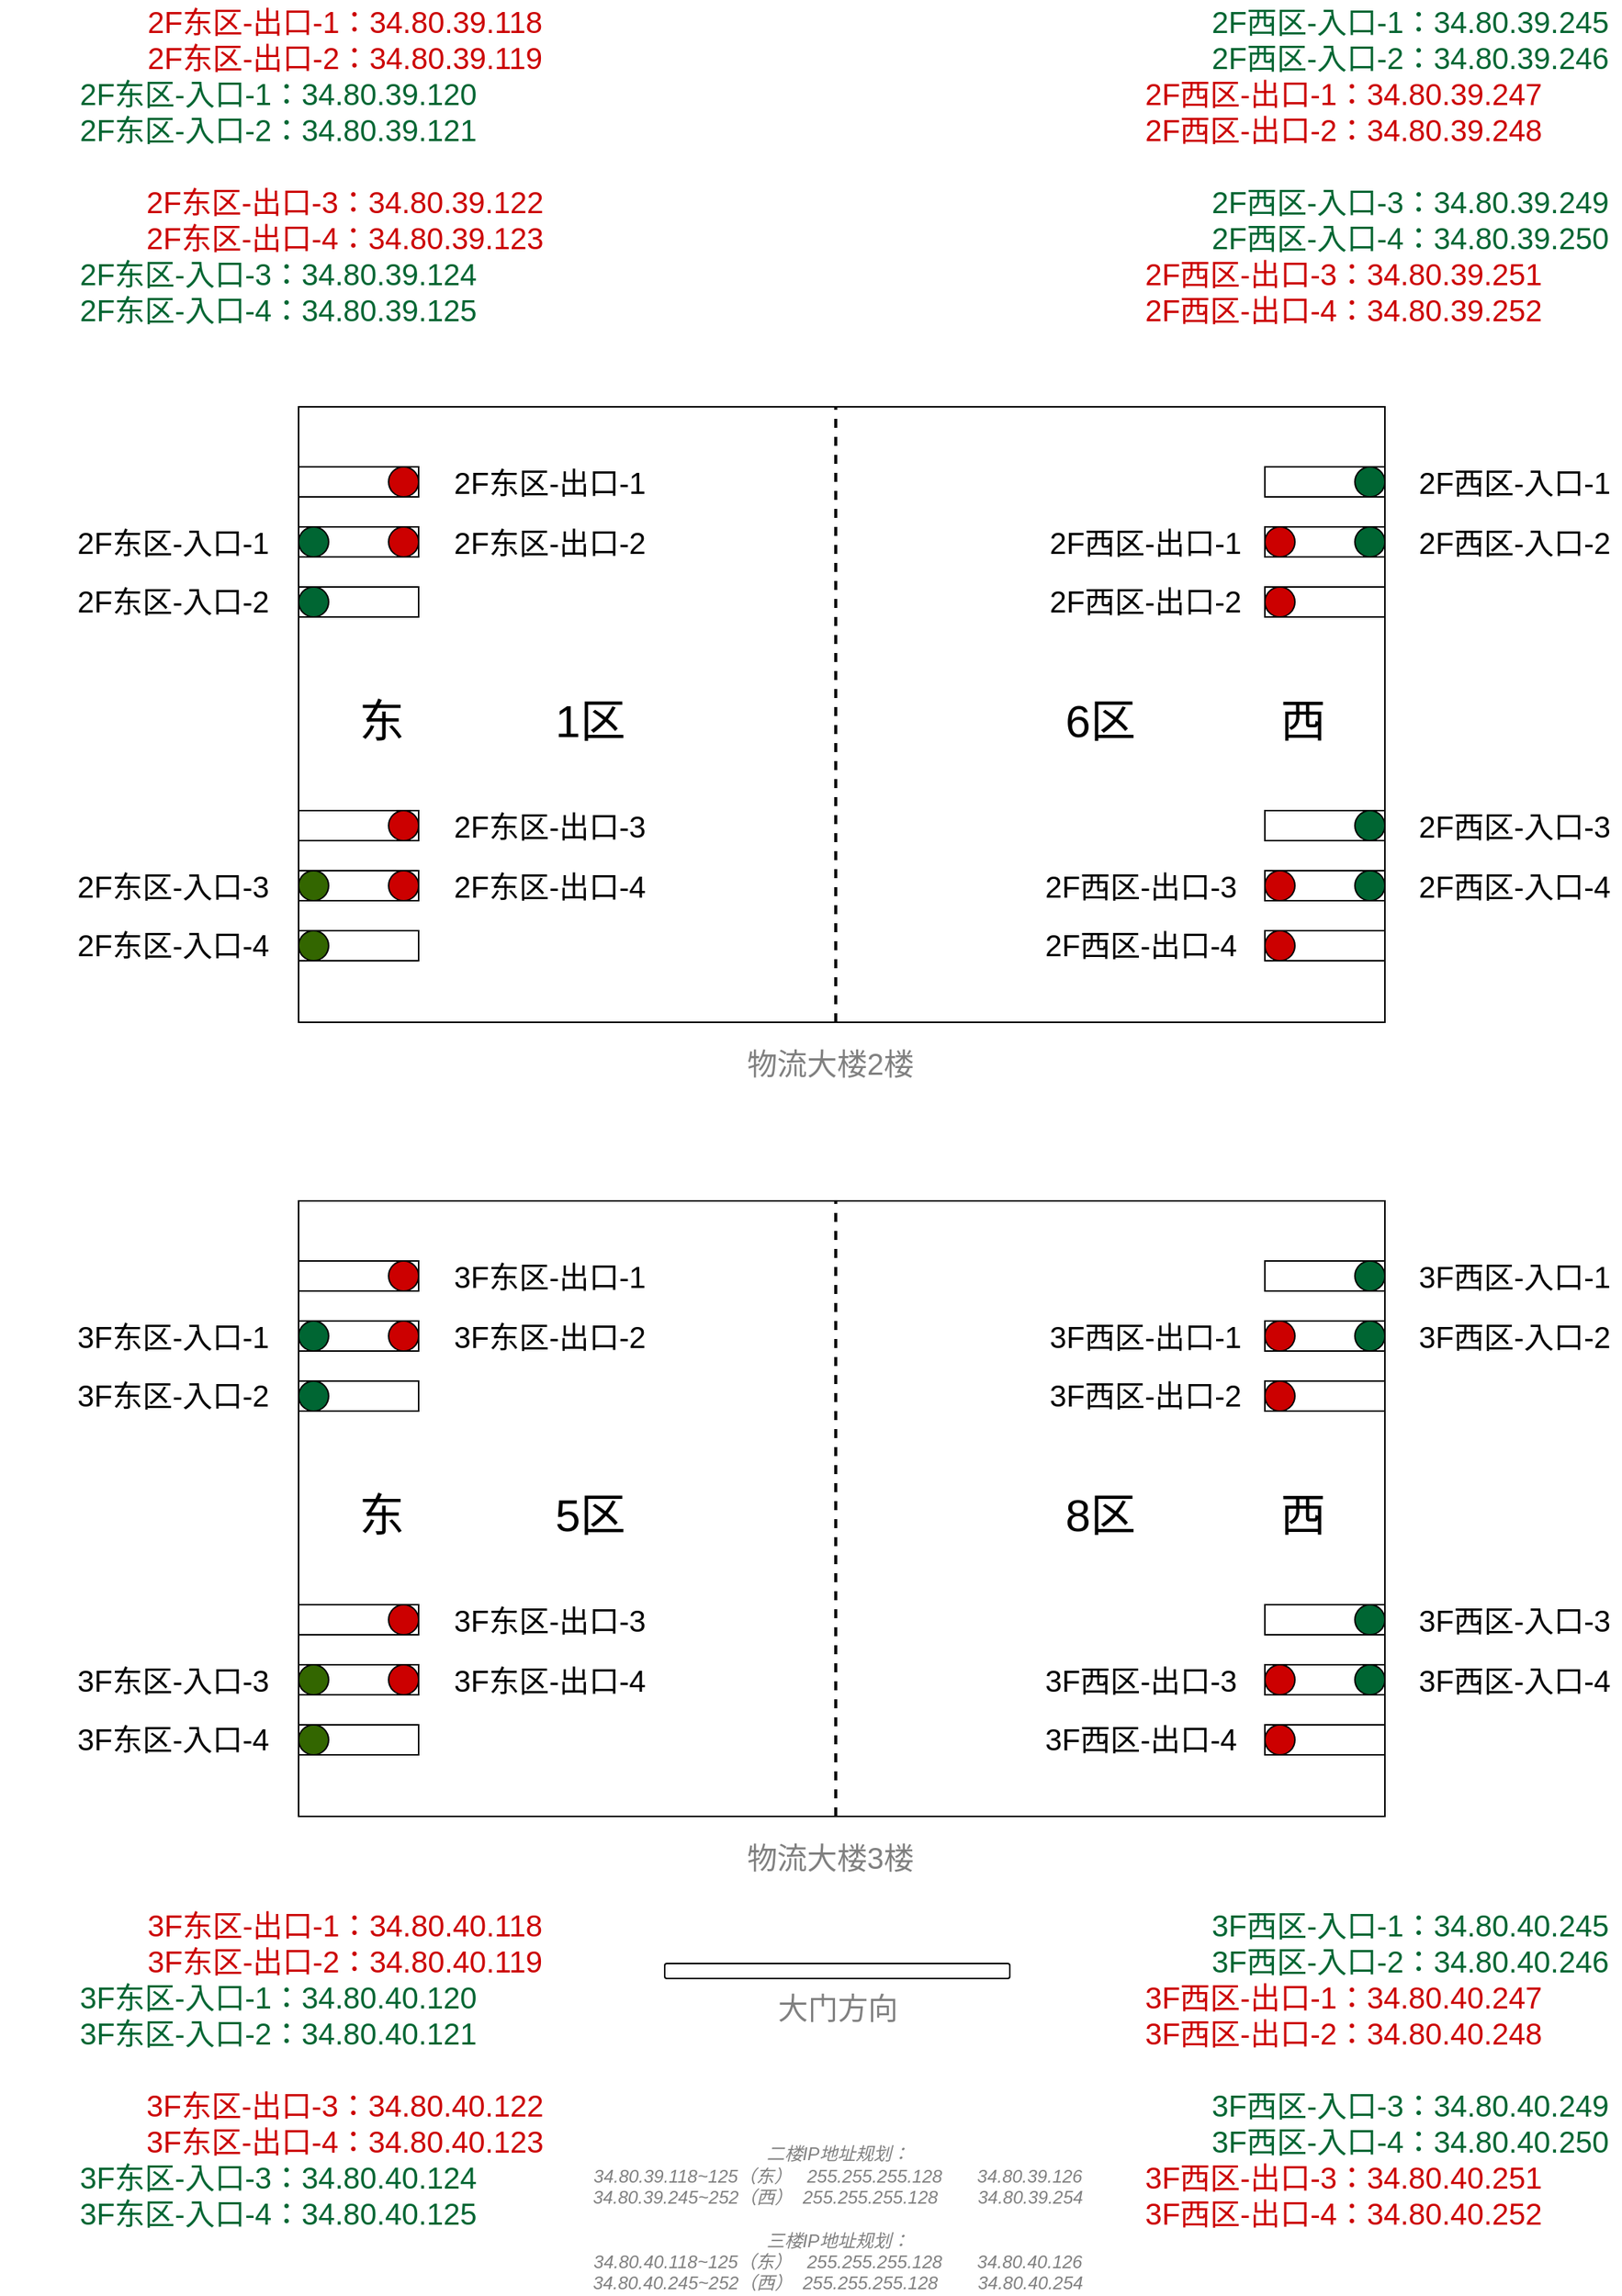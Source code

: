 <mxfile version="14.9.6" type="device"><diagram id="N6UZHGQgcvWsj_CaiHh8" name="第 1 页"><mxGraphModel dx="1536" dy="964" grid="1" gridSize="10" guides="1" tooltips="1" connect="1" arrows="1" fold="1" page="1" pageScale="1" pageWidth="1200" pageHeight="1600" math="0" shadow="0"><root><mxCell id="0"/><mxCell id="1" parent="0"/><mxCell id="705cEkRAV8Lp4cTRF2Fz-45" value="" style="rounded=0;whiteSpace=wrap;html=1;fillColor=#FFFFFF;" parent="1" vertex="1"><mxGeometry x="236" y="323" width="724" height="410" as="geometry"/></mxCell><mxCell id="705cEkRAV8Lp4cTRF2Fz-5" value="" style="rounded=0;whiteSpace=wrap;html=1;container=0;direction=south;" parent="1" vertex="1"><mxGeometry x="236" y="403" width="80" height="20" as="geometry"/></mxCell><mxCell id="2nVF4PestLllInZuF6PI-50" value="" style="ellipse;whiteSpace=wrap;html=1;aspect=fixed;fillColor=#CC0000;container=0;" parent="1" vertex="1"><mxGeometry x="296" y="403" width="20" height="20" as="geometry"/></mxCell><mxCell id="705cEkRAV8Lp4cTRF2Fz-3" value="" style="rounded=0;whiteSpace=wrap;html=1;container=0;direction=south;" parent="1" vertex="1"><mxGeometry x="236" y="443" width="80" height="20" as="geometry"/></mxCell><mxCell id="705cEkRAV8Lp4cTRF2Fz-4" value="" style="ellipse;whiteSpace=wrap;html=1;aspect=fixed;fillColor=#006633;container=0;direction=south;" parent="1" vertex="1"><mxGeometry x="236" y="443" width="20" height="20" as="geometry"/></mxCell><mxCell id="705cEkRAV8Lp4cTRF2Fz-6" value="" style="ellipse;whiteSpace=wrap;html=1;aspect=fixed;fillColor=#006633;container=0;direction=south;" parent="1" vertex="1"><mxGeometry x="236" y="403" width="20" height="20" as="geometry"/></mxCell><mxCell id="705cEkRAV8Lp4cTRF2Fz-7" value="" style="rounded=0;whiteSpace=wrap;html=1;container=0;direction=south;" parent="1" vertex="1"><mxGeometry x="236" y="363" width="80" height="20" as="geometry"/></mxCell><mxCell id="705cEkRAV8Lp4cTRF2Fz-8" value="" style="ellipse;whiteSpace=wrap;html=1;aspect=fixed;fillColor=#CC0000;container=0;" parent="1" vertex="1"><mxGeometry x="296" y="363" width="20" height="20" as="geometry"/></mxCell><mxCell id="705cEkRAV8Lp4cTRF2Fz-10" value="" style="rounded=0;whiteSpace=wrap;html=1;container=0;direction=south;" parent="1" vertex="1"><mxGeometry x="236" y="632" width="80" height="20" as="geometry"/></mxCell><mxCell id="705cEkRAV8Lp4cTRF2Fz-11" value="" style="ellipse;whiteSpace=wrap;html=1;aspect=fixed;fillColor=#CC0000;container=0;" parent="1" vertex="1"><mxGeometry x="296" y="632" width="20" height="20" as="geometry"/></mxCell><mxCell id="705cEkRAV8Lp4cTRF2Fz-12" value="" style="rounded=0;whiteSpace=wrap;html=1;container=0;direction=south;" parent="1" vertex="1"><mxGeometry x="236" y="672" width="80" height="20" as="geometry"/></mxCell><mxCell id="705cEkRAV8Lp4cTRF2Fz-13" value="" style="ellipse;whiteSpace=wrap;html=1;aspect=fixed;fillColor=#336600;container=0;direction=south;" parent="1" vertex="1"><mxGeometry x="236" y="672" width="20" height="20" as="geometry"/></mxCell><mxCell id="705cEkRAV8Lp4cTRF2Fz-14" value="" style="ellipse;whiteSpace=wrap;html=1;aspect=fixed;fillColor=#336600;container=0;direction=south;" parent="1" vertex="1"><mxGeometry x="236" y="632" width="20" height="20" as="geometry"/></mxCell><mxCell id="705cEkRAV8Lp4cTRF2Fz-15" value="" style="rounded=0;whiteSpace=wrap;html=1;container=0;direction=south;" parent="1" vertex="1"><mxGeometry x="236" y="592" width="80" height="20" as="geometry"/></mxCell><mxCell id="705cEkRAV8Lp4cTRF2Fz-16" value="" style="ellipse;whiteSpace=wrap;html=1;aspect=fixed;fillColor=#CC0000;container=0;" parent="1" vertex="1"><mxGeometry x="296" y="592" width="20" height="20" as="geometry"/></mxCell><mxCell id="705cEkRAV8Lp4cTRF2Fz-17" value="" style="rounded=0;whiteSpace=wrap;html=1;container=0;direction=south;" parent="1" vertex="1"><mxGeometry x="880" y="403" width="80" height="20" as="geometry"/></mxCell><mxCell id="705cEkRAV8Lp4cTRF2Fz-18" value="" style="ellipse;whiteSpace=wrap;html=1;aspect=fixed;fillColor=#006633;container=0;" parent="1" vertex="1"><mxGeometry x="940" y="403" width="20" height="20" as="geometry"/></mxCell><mxCell id="705cEkRAV8Lp4cTRF2Fz-19" value="" style="rounded=0;whiteSpace=wrap;html=1;container=0;direction=south;" parent="1" vertex="1"><mxGeometry x="880" y="443" width="80" height="20" as="geometry"/></mxCell><mxCell id="705cEkRAV8Lp4cTRF2Fz-20" value="" style="ellipse;whiteSpace=wrap;html=1;aspect=fixed;fillColor=#CC0000;container=0;direction=south;" parent="1" vertex="1"><mxGeometry x="880" y="443" width="20" height="20" as="geometry"/></mxCell><mxCell id="705cEkRAV8Lp4cTRF2Fz-21" value="" style="ellipse;whiteSpace=wrap;html=1;aspect=fixed;fillColor=#CC0000;container=0;direction=south;" parent="1" vertex="1"><mxGeometry x="880" y="403" width="20" height="20" as="geometry"/></mxCell><mxCell id="705cEkRAV8Lp4cTRF2Fz-22" value="" style="rounded=0;whiteSpace=wrap;html=1;container=0;direction=south;" parent="1" vertex="1"><mxGeometry x="880" y="363" width="80" height="20" as="geometry"/></mxCell><mxCell id="705cEkRAV8Lp4cTRF2Fz-23" value="" style="ellipse;whiteSpace=wrap;html=1;aspect=fixed;fillColor=#006633;container=0;" parent="1" vertex="1"><mxGeometry x="940" y="363" width="20" height="20" as="geometry"/></mxCell><mxCell id="705cEkRAV8Lp4cTRF2Fz-31" value="" style="rounded=0;whiteSpace=wrap;html=1;container=0;direction=south;" parent="1" vertex="1"><mxGeometry x="880" y="632" width="80" height="20" as="geometry"/></mxCell><mxCell id="705cEkRAV8Lp4cTRF2Fz-32" value="" style="ellipse;whiteSpace=wrap;html=1;aspect=fixed;fillColor=#006633;container=0;" parent="1" vertex="1"><mxGeometry x="940" y="632" width="20" height="20" as="geometry"/></mxCell><mxCell id="705cEkRAV8Lp4cTRF2Fz-33" value="" style="rounded=0;whiteSpace=wrap;html=1;container=0;direction=south;" parent="1" vertex="1"><mxGeometry x="880" y="672" width="80" height="20" as="geometry"/></mxCell><mxCell id="705cEkRAV8Lp4cTRF2Fz-34" value="" style="ellipse;whiteSpace=wrap;html=1;aspect=fixed;fillColor=#CC0000;container=0;direction=south;" parent="1" vertex="1"><mxGeometry x="880" y="672" width="20" height="20" as="geometry"/></mxCell><mxCell id="705cEkRAV8Lp4cTRF2Fz-35" value="" style="ellipse;whiteSpace=wrap;html=1;aspect=fixed;fillColor=#CC0000;container=0;direction=south;" parent="1" vertex="1"><mxGeometry x="880" y="632" width="20" height="20" as="geometry"/></mxCell><mxCell id="705cEkRAV8Lp4cTRF2Fz-36" value="" style="rounded=0;whiteSpace=wrap;html=1;container=0;direction=south;" parent="1" vertex="1"><mxGeometry x="880" y="592" width="80" height="20" as="geometry"/></mxCell><mxCell id="705cEkRAV8Lp4cTRF2Fz-37" value="" style="ellipse;whiteSpace=wrap;html=1;aspect=fixed;fillColor=#006633;container=0;" parent="1" vertex="1"><mxGeometry x="940" y="592" width="20" height="20" as="geometry"/></mxCell><mxCell id="705cEkRAV8Lp4cTRF2Fz-49" value="东" style="text;html=1;resizable=0;autosize=1;align=center;verticalAlign=middle;points=[];fillColor=none;strokeColor=none;rounded=0;fontSize=30;" parent="1" vertex="1"><mxGeometry x="266" y="512" width="50" height="40" as="geometry"/></mxCell><mxCell id="705cEkRAV8Lp4cTRF2Fz-50" value="西" style="text;html=1;resizable=0;autosize=1;align=center;verticalAlign=middle;points=[];fillColor=none;strokeColor=none;rounded=0;fontSize=30;" parent="1" vertex="1"><mxGeometry x="880" y="512" width="50" height="40" as="geometry"/></mxCell><mxCell id="705cEkRAV8Lp4cTRF2Fz-48" value="" style="endArrow=none;dashed=1;html=1;strokeWidth=2;fillColor=#ffffff;exitX=0.5;exitY=1;exitDx=0;exitDy=0;spacing=2;" parent="1" edge="1"><mxGeometry width="50" height="50" relative="1" as="geometry"><mxPoint x="594" y="733" as="sourcePoint"/><mxPoint x="594" y="323" as="targetPoint"/></mxGeometry></mxCell><mxCell id="705cEkRAV8Lp4cTRF2Fz-51" value="2F东区-出口-1" style="text;html=1;resizable=0;autosize=1;align=center;verticalAlign=middle;points=[];fillColor=none;strokeColor=none;rounded=0;fontSize=20;" parent="1" vertex="1"><mxGeometry x="333" y="358" width="140" height="30" as="geometry"/></mxCell><mxCell id="705cEkRAV8Lp4cTRF2Fz-52" value="2F东区-出口-2" style="text;html=1;resizable=0;autosize=1;align=center;verticalAlign=middle;points=[];fillColor=none;strokeColor=none;rounded=0;fontSize=20;" parent="1" vertex="1"><mxGeometry x="333" y="398" width="140" height="30" as="geometry"/></mxCell><mxCell id="705cEkRAV8Lp4cTRF2Fz-54" value="2F东区-出口-3" style="text;html=1;resizable=0;autosize=1;align=center;verticalAlign=middle;points=[];fillColor=none;strokeColor=none;rounded=0;fontSize=20;" parent="1" vertex="1"><mxGeometry x="333" y="587" width="140" height="30" as="geometry"/></mxCell><mxCell id="705cEkRAV8Lp4cTRF2Fz-55" value="2F东区-出口-4" style="text;html=1;resizable=0;autosize=1;align=center;verticalAlign=middle;points=[];fillColor=none;strokeColor=none;rounded=0;fontSize=20;" parent="1" vertex="1"><mxGeometry x="333" y="627" width="140" height="30" as="geometry"/></mxCell><mxCell id="705cEkRAV8Lp4cTRF2Fz-56" value="2F东区-入口-4" style="text;html=1;resizable=0;autosize=1;align=center;verticalAlign=middle;points=[];fillColor=none;strokeColor=none;rounded=0;fontSize=20;" parent="1" vertex="1"><mxGeometry x="82" y="666" width="140" height="30" as="geometry"/></mxCell><mxCell id="705cEkRAV8Lp4cTRF2Fz-58" value="2F东区-入口-3" style="text;html=1;resizable=0;autosize=1;align=center;verticalAlign=middle;points=[];fillColor=none;strokeColor=none;rounded=0;fontSize=20;" parent="1" vertex="1"><mxGeometry x="82" y="627" width="140" height="30" as="geometry"/></mxCell><mxCell id="705cEkRAV8Lp4cTRF2Fz-59" value="2F东区-入口-2" style="text;html=1;resizable=0;autosize=1;align=center;verticalAlign=middle;points=[];fillColor=none;strokeColor=none;rounded=0;fontSize=20;" parent="1" vertex="1"><mxGeometry x="82" y="437" width="140" height="30" as="geometry"/></mxCell><mxCell id="705cEkRAV8Lp4cTRF2Fz-60" value="2F东区-入口-1" style="text;html=1;resizable=0;autosize=1;align=center;verticalAlign=middle;points=[];fillColor=none;strokeColor=none;rounded=0;fontSize=20;" parent="1" vertex="1"><mxGeometry x="82" y="398" width="140" height="30" as="geometry"/></mxCell><mxCell id="705cEkRAV8Lp4cTRF2Fz-65" value="2F西区-入口-2" style="text;html=1;resizable=0;autosize=1;align=center;verticalAlign=middle;points=[];fillColor=none;strokeColor=none;rounded=0;fontSize=20;" parent="1" vertex="1"><mxGeometry x="976" y="398" width="140" height="30" as="geometry"/></mxCell><mxCell id="705cEkRAV8Lp4cTRF2Fz-66" value="2F西区-入口-1" style="text;html=1;resizable=0;autosize=1;align=center;verticalAlign=middle;points=[];fillColor=none;strokeColor=none;rounded=0;fontSize=20;" parent="1" vertex="1"><mxGeometry x="976" y="358" width="140" height="30" as="geometry"/></mxCell><mxCell id="705cEkRAV8Lp4cTRF2Fz-67" value="2F西区-入口-4" style="text;html=1;resizable=0;autosize=1;align=center;verticalAlign=middle;points=[];fillColor=none;strokeColor=none;rounded=0;fontSize=20;" parent="1" vertex="1"><mxGeometry x="976" y="627" width="140" height="30" as="geometry"/></mxCell><mxCell id="705cEkRAV8Lp4cTRF2Fz-68" value="2F西区-入口-3" style="text;html=1;resizable=0;autosize=1;align=center;verticalAlign=middle;points=[];fillColor=none;strokeColor=none;rounded=0;fontSize=20;" parent="1" vertex="1"><mxGeometry x="976" y="587" width="140" height="30" as="geometry"/></mxCell><mxCell id="705cEkRAV8Lp4cTRF2Fz-69" value="2F西区-出口-3" style="text;html=1;resizable=0;autosize=1;align=center;verticalAlign=middle;points=[];fillColor=none;strokeColor=none;rounded=0;fontSize=20;" parent="1" vertex="1"><mxGeometry x="727" y="627" width="140" height="30" as="geometry"/></mxCell><mxCell id="705cEkRAV8Lp4cTRF2Fz-70" value="2F西区-出口-4" style="text;html=1;resizable=0;autosize=1;align=center;verticalAlign=middle;points=[];fillColor=none;strokeColor=none;rounded=0;fontSize=20;" parent="1" vertex="1"><mxGeometry x="727" y="666" width="140" height="30" as="geometry"/></mxCell><mxCell id="705cEkRAV8Lp4cTRF2Fz-71" value="2F西区-出口-1" style="text;html=1;resizable=0;autosize=1;align=center;verticalAlign=middle;points=[];fillColor=none;strokeColor=none;rounded=0;fontSize=20;" parent="1" vertex="1"><mxGeometry x="730" y="398" width="140" height="30" as="geometry"/></mxCell><mxCell id="705cEkRAV8Lp4cTRF2Fz-72" value="2F西区-出口-2" style="text;html=1;resizable=0;autosize=1;align=center;verticalAlign=middle;points=[];fillColor=none;strokeColor=none;rounded=0;fontSize=20;" parent="1" vertex="1"><mxGeometry x="730" y="437" width="140" height="30" as="geometry"/></mxCell><mxCell id="705cEkRAV8Lp4cTRF2Fz-73" value="1区" style="text;html=1;resizable=0;autosize=1;align=center;verticalAlign=middle;points=[];fillColor=none;strokeColor=none;rounded=0;fontSize=30;" parent="1" vertex="1"><mxGeometry x="400" y="512" width="60" height="40" as="geometry"/></mxCell><mxCell id="705cEkRAV8Lp4cTRF2Fz-74" value="6区" style="text;html=1;resizable=0;autosize=1;align=center;verticalAlign=middle;points=[];fillColor=none;strokeColor=none;rounded=0;fontSize=30;" parent="1" vertex="1"><mxGeometry x="740" y="512" width="60" height="40" as="geometry"/></mxCell><mxCell id="705cEkRAV8Lp4cTRF2Fz-75" value="" style="rounded=0;whiteSpace=wrap;html=1;fillColor=#FFFFFF;" parent="1" vertex="1"><mxGeometry x="236" y="852" width="724" height="410" as="geometry"/></mxCell><mxCell id="705cEkRAV8Lp4cTRF2Fz-76" value="" style="rounded=0;whiteSpace=wrap;html=1;container=0;direction=south;" parent="1" vertex="1"><mxGeometry x="236" y="932" width="80" height="20" as="geometry"/></mxCell><mxCell id="705cEkRAV8Lp4cTRF2Fz-77" value="" style="ellipse;whiteSpace=wrap;html=1;aspect=fixed;fillColor=#CC0000;container=0;" parent="1" vertex="1"><mxGeometry x="296" y="932" width="20" height="20" as="geometry"/></mxCell><mxCell id="705cEkRAV8Lp4cTRF2Fz-78" value="" style="rounded=0;whiteSpace=wrap;html=1;container=0;direction=south;" parent="1" vertex="1"><mxGeometry x="236" y="972" width="80" height="20" as="geometry"/></mxCell><mxCell id="705cEkRAV8Lp4cTRF2Fz-79" value="" style="ellipse;whiteSpace=wrap;html=1;aspect=fixed;fillColor=#006633;container=0;direction=south;" parent="1" vertex="1"><mxGeometry x="236" y="972" width="20" height="20" as="geometry"/></mxCell><mxCell id="705cEkRAV8Lp4cTRF2Fz-80" value="" style="ellipse;whiteSpace=wrap;html=1;aspect=fixed;fillColor=#006633;container=0;direction=south;" parent="1" vertex="1"><mxGeometry x="236" y="932" width="20" height="20" as="geometry"/></mxCell><mxCell id="705cEkRAV8Lp4cTRF2Fz-81" value="" style="rounded=0;whiteSpace=wrap;html=1;container=0;direction=south;" parent="1" vertex="1"><mxGeometry x="236" y="892" width="80" height="20" as="geometry"/></mxCell><mxCell id="705cEkRAV8Lp4cTRF2Fz-82" value="" style="ellipse;whiteSpace=wrap;html=1;aspect=fixed;fillColor=#CC0000;container=0;" parent="1" vertex="1"><mxGeometry x="296" y="892" width="20" height="20" as="geometry"/></mxCell><mxCell id="705cEkRAV8Lp4cTRF2Fz-83" value="" style="rounded=0;whiteSpace=wrap;html=1;container=0;direction=south;" parent="1" vertex="1"><mxGeometry x="236" y="1161" width="80" height="20" as="geometry"/></mxCell><mxCell id="705cEkRAV8Lp4cTRF2Fz-84" value="" style="ellipse;whiteSpace=wrap;html=1;aspect=fixed;fillColor=#CC0000;container=0;" parent="1" vertex="1"><mxGeometry x="296" y="1161" width="20" height="20" as="geometry"/></mxCell><mxCell id="705cEkRAV8Lp4cTRF2Fz-85" value="" style="rounded=0;whiteSpace=wrap;html=1;container=0;direction=south;" parent="1" vertex="1"><mxGeometry x="236" y="1201" width="80" height="20" as="geometry"/></mxCell><mxCell id="705cEkRAV8Lp4cTRF2Fz-86" value="" style="ellipse;whiteSpace=wrap;html=1;aspect=fixed;fillColor=#336600;container=0;direction=south;" parent="1" vertex="1"><mxGeometry x="236" y="1201" width="20" height="20" as="geometry"/></mxCell><mxCell id="705cEkRAV8Lp4cTRF2Fz-87" value="" style="ellipse;whiteSpace=wrap;html=1;aspect=fixed;fillColor=#336600;container=0;direction=south;" parent="1" vertex="1"><mxGeometry x="236" y="1161" width="20" height="20" as="geometry"/></mxCell><mxCell id="705cEkRAV8Lp4cTRF2Fz-88" value="" style="rounded=0;whiteSpace=wrap;html=1;container=0;direction=south;" parent="1" vertex="1"><mxGeometry x="236" y="1121" width="80" height="20" as="geometry"/></mxCell><mxCell id="705cEkRAV8Lp4cTRF2Fz-89" value="" style="ellipse;whiteSpace=wrap;html=1;aspect=fixed;fillColor=#CC0000;container=0;" parent="1" vertex="1"><mxGeometry x="296" y="1121" width="20" height="20" as="geometry"/></mxCell><mxCell id="705cEkRAV8Lp4cTRF2Fz-90" value="" style="rounded=0;whiteSpace=wrap;html=1;container=0;direction=south;" parent="1" vertex="1"><mxGeometry x="880" y="932" width="80" height="20" as="geometry"/></mxCell><mxCell id="705cEkRAV8Lp4cTRF2Fz-91" value="" style="ellipse;whiteSpace=wrap;html=1;aspect=fixed;fillColor=#006633;container=0;" parent="1" vertex="1"><mxGeometry x="940" y="932" width="20" height="20" as="geometry"/></mxCell><mxCell id="705cEkRAV8Lp4cTRF2Fz-92" value="" style="rounded=0;whiteSpace=wrap;html=1;container=0;direction=south;" parent="1" vertex="1"><mxGeometry x="880" y="972" width="80" height="20" as="geometry"/></mxCell><mxCell id="705cEkRAV8Lp4cTRF2Fz-93" value="" style="ellipse;whiteSpace=wrap;html=1;aspect=fixed;fillColor=#CC0000;container=0;direction=south;" parent="1" vertex="1"><mxGeometry x="880" y="972" width="20" height="20" as="geometry"/></mxCell><mxCell id="705cEkRAV8Lp4cTRF2Fz-94" value="" style="ellipse;whiteSpace=wrap;html=1;aspect=fixed;fillColor=#CC0000;container=0;direction=south;" parent="1" vertex="1"><mxGeometry x="880" y="932" width="20" height="20" as="geometry"/></mxCell><mxCell id="705cEkRAV8Lp4cTRF2Fz-95" value="" style="rounded=0;whiteSpace=wrap;html=1;container=0;direction=south;" parent="1" vertex="1"><mxGeometry x="880" y="892" width="80" height="20" as="geometry"/></mxCell><mxCell id="705cEkRAV8Lp4cTRF2Fz-96" value="" style="ellipse;whiteSpace=wrap;html=1;aspect=fixed;fillColor=#006633;container=0;" parent="1" vertex="1"><mxGeometry x="940" y="892" width="20" height="20" as="geometry"/></mxCell><mxCell id="705cEkRAV8Lp4cTRF2Fz-97" value="" style="rounded=0;whiteSpace=wrap;html=1;container=0;direction=south;" parent="1" vertex="1"><mxGeometry x="880" y="1161" width="80" height="20" as="geometry"/></mxCell><mxCell id="705cEkRAV8Lp4cTRF2Fz-98" value="" style="ellipse;whiteSpace=wrap;html=1;aspect=fixed;fillColor=#006633;container=0;" parent="1" vertex="1"><mxGeometry x="940" y="1161" width="20" height="20" as="geometry"/></mxCell><mxCell id="705cEkRAV8Lp4cTRF2Fz-99" value="" style="rounded=0;whiteSpace=wrap;html=1;container=0;direction=south;" parent="1" vertex="1"><mxGeometry x="880" y="1201" width="80" height="20" as="geometry"/></mxCell><mxCell id="705cEkRAV8Lp4cTRF2Fz-100" value="" style="ellipse;whiteSpace=wrap;html=1;aspect=fixed;fillColor=#CC0000;container=0;direction=south;" parent="1" vertex="1"><mxGeometry x="880" y="1201" width="20" height="20" as="geometry"/></mxCell><mxCell id="705cEkRAV8Lp4cTRF2Fz-101" value="" style="ellipse;whiteSpace=wrap;html=1;aspect=fixed;fillColor=#CC0000;container=0;direction=south;" parent="1" vertex="1"><mxGeometry x="880" y="1161" width="20" height="20" as="geometry"/></mxCell><mxCell id="705cEkRAV8Lp4cTRF2Fz-102" value="" style="rounded=0;whiteSpace=wrap;html=1;container=0;direction=south;" parent="1" vertex="1"><mxGeometry x="880" y="1121" width="80" height="20" as="geometry"/></mxCell><mxCell id="705cEkRAV8Lp4cTRF2Fz-103" value="" style="ellipse;whiteSpace=wrap;html=1;aspect=fixed;fillColor=#006633;container=0;" parent="1" vertex="1"><mxGeometry x="940" y="1121" width="20" height="20" as="geometry"/></mxCell><mxCell id="705cEkRAV8Lp4cTRF2Fz-104" value="东" style="text;html=1;resizable=0;autosize=1;align=center;verticalAlign=middle;points=[];fillColor=none;strokeColor=none;rounded=0;fontSize=30;" parent="1" vertex="1"><mxGeometry x="266" y="1041" width="50" height="40" as="geometry"/></mxCell><mxCell id="705cEkRAV8Lp4cTRF2Fz-105" value="西" style="text;html=1;resizable=0;autosize=1;align=center;verticalAlign=middle;points=[];fillColor=none;strokeColor=none;rounded=0;fontSize=30;" parent="1" vertex="1"><mxGeometry x="880" y="1041" width="50" height="40" as="geometry"/></mxCell><mxCell id="705cEkRAV8Lp4cTRF2Fz-106" value="" style="endArrow=none;dashed=1;html=1;strokeWidth=2;fillColor=#ffffff;exitX=0.5;exitY=1;exitDx=0;exitDy=0;spacing=2;" parent="1" edge="1"><mxGeometry width="50" height="50" relative="1" as="geometry"><mxPoint x="594" y="1262" as="sourcePoint"/><mxPoint x="594" y="852" as="targetPoint"/></mxGeometry></mxCell><mxCell id="705cEkRAV8Lp4cTRF2Fz-107" value="3F东区-出口-1" style="text;html=1;resizable=0;autosize=1;align=center;verticalAlign=middle;points=[];fillColor=none;strokeColor=none;rounded=0;fontSize=20;" parent="1" vertex="1"><mxGeometry x="333" y="887" width="140" height="30" as="geometry"/></mxCell><mxCell id="705cEkRAV8Lp4cTRF2Fz-108" value="3F东区-出口-2" style="text;html=1;resizable=0;autosize=1;align=center;verticalAlign=middle;points=[];fillColor=none;strokeColor=none;rounded=0;fontSize=20;" parent="1" vertex="1"><mxGeometry x="333" y="927" width="140" height="30" as="geometry"/></mxCell><mxCell id="705cEkRAV8Lp4cTRF2Fz-109" value="3F东区-出口-3" style="text;html=1;resizable=0;autosize=1;align=center;verticalAlign=middle;points=[];fillColor=none;strokeColor=none;rounded=0;fontSize=20;" parent="1" vertex="1"><mxGeometry x="333" y="1116" width="140" height="30" as="geometry"/></mxCell><mxCell id="705cEkRAV8Lp4cTRF2Fz-110" value="3F东区-出口-4" style="text;html=1;resizable=0;autosize=1;align=center;verticalAlign=middle;points=[];fillColor=none;strokeColor=none;rounded=0;fontSize=20;" parent="1" vertex="1"><mxGeometry x="333" y="1156" width="140" height="30" as="geometry"/></mxCell><mxCell id="705cEkRAV8Lp4cTRF2Fz-111" value="3F东区-入口-4" style="text;html=1;resizable=0;autosize=1;align=center;verticalAlign=middle;points=[];fillColor=none;strokeColor=none;rounded=0;fontSize=20;" parent="1" vertex="1"><mxGeometry x="82" y="1195" width="140" height="30" as="geometry"/></mxCell><mxCell id="705cEkRAV8Lp4cTRF2Fz-112" value="3F东区-入口-3" style="text;html=1;resizable=0;autosize=1;align=center;verticalAlign=middle;points=[];fillColor=none;strokeColor=none;rounded=0;fontSize=20;" parent="1" vertex="1"><mxGeometry x="82" y="1156" width="140" height="30" as="geometry"/></mxCell><mxCell id="705cEkRAV8Lp4cTRF2Fz-113" value="3F东区-入口-2" style="text;html=1;resizable=0;autosize=1;align=center;verticalAlign=middle;points=[];fillColor=none;strokeColor=none;rounded=0;fontSize=20;" parent="1" vertex="1"><mxGeometry x="82" y="966" width="140" height="30" as="geometry"/></mxCell><mxCell id="705cEkRAV8Lp4cTRF2Fz-114" value="3F东区-入口-1" style="text;html=1;resizable=0;autosize=1;align=center;verticalAlign=middle;points=[];fillColor=none;strokeColor=none;rounded=0;fontSize=20;" parent="1" vertex="1"><mxGeometry x="82" y="927" width="140" height="30" as="geometry"/></mxCell><mxCell id="705cEkRAV8Lp4cTRF2Fz-115" value="3F西区-入口-2" style="text;html=1;resizable=0;autosize=1;align=center;verticalAlign=middle;points=[];fillColor=none;strokeColor=none;rounded=0;fontSize=20;" parent="1" vertex="1"><mxGeometry x="976" y="927" width="140" height="30" as="geometry"/></mxCell><mxCell id="705cEkRAV8Lp4cTRF2Fz-116" value="3F西区-入口-1" style="text;html=1;resizable=0;autosize=1;align=center;verticalAlign=middle;points=[];fillColor=none;strokeColor=none;rounded=0;fontSize=20;" parent="1" vertex="1"><mxGeometry x="976" y="887" width="140" height="30" as="geometry"/></mxCell><mxCell id="705cEkRAV8Lp4cTRF2Fz-117" value="3F西区-入口-4" style="text;html=1;resizable=0;autosize=1;align=center;verticalAlign=middle;points=[];fillColor=none;strokeColor=none;rounded=0;fontSize=20;" parent="1" vertex="1"><mxGeometry x="976" y="1156" width="140" height="30" as="geometry"/></mxCell><mxCell id="705cEkRAV8Lp4cTRF2Fz-118" value="3F西区-入口-3" style="text;html=1;resizable=0;autosize=1;align=center;verticalAlign=middle;points=[];fillColor=none;strokeColor=none;rounded=0;fontSize=20;" parent="1" vertex="1"><mxGeometry x="976" y="1116" width="140" height="30" as="geometry"/></mxCell><mxCell id="705cEkRAV8Lp4cTRF2Fz-119" value="3F西区-出口-3" style="text;html=1;resizable=0;autosize=1;align=center;verticalAlign=middle;points=[];fillColor=none;strokeColor=none;rounded=0;fontSize=20;" parent="1" vertex="1"><mxGeometry x="727" y="1156" width="140" height="30" as="geometry"/></mxCell><mxCell id="705cEkRAV8Lp4cTRF2Fz-120" value="3F西区-出口-4" style="text;html=1;resizable=0;autosize=1;align=center;verticalAlign=middle;points=[];fillColor=none;strokeColor=none;rounded=0;fontSize=20;" parent="1" vertex="1"><mxGeometry x="727" y="1195" width="140" height="30" as="geometry"/></mxCell><mxCell id="705cEkRAV8Lp4cTRF2Fz-121" value="3F西区-出口-1" style="text;html=1;resizable=0;autosize=1;align=center;verticalAlign=middle;points=[];fillColor=none;strokeColor=none;rounded=0;fontSize=20;" parent="1" vertex="1"><mxGeometry x="730" y="927" width="140" height="30" as="geometry"/></mxCell><mxCell id="705cEkRAV8Lp4cTRF2Fz-122" value="3F西区-出口-2" style="text;html=1;resizable=0;autosize=1;align=center;verticalAlign=middle;points=[];fillColor=none;strokeColor=none;rounded=0;fontSize=20;" parent="1" vertex="1"><mxGeometry x="730" y="966" width="140" height="30" as="geometry"/></mxCell><mxCell id="705cEkRAV8Lp4cTRF2Fz-123" value="5区" style="text;html=1;resizable=0;autosize=1;align=center;verticalAlign=middle;points=[];fillColor=none;strokeColor=none;rounded=0;fontSize=30;" parent="1" vertex="1"><mxGeometry x="400" y="1041" width="60" height="40" as="geometry"/></mxCell><mxCell id="705cEkRAV8Lp4cTRF2Fz-124" value="8区" style="text;html=1;resizable=0;autosize=1;align=center;verticalAlign=middle;points=[];fillColor=none;strokeColor=none;rounded=0;fontSize=30;" parent="1" vertex="1"><mxGeometry x="740" y="1041" width="60" height="40" as="geometry"/></mxCell><mxCell id="705cEkRAV8Lp4cTRF2Fz-125" value="&lt;div&gt;&lt;span style=&quot;white-space: pre&quot;&gt;&#9;&lt;/span&gt;&lt;span style=&quot;white-space: pre&quot;&gt;&#9;&lt;/span&gt;&lt;font color=&quot;#cc0000&quot;&gt;2F东区-出口-1：34.80.39.118&lt;/font&gt;&lt;/div&gt;&lt;div&gt;&lt;font color=&quot;#cc0000&quot;&gt;&lt;span style=&quot;white-space: pre&quot;&gt;&#9;&lt;/span&gt;&lt;span style=&quot;white-space: pre&quot;&gt;&#9;&lt;/span&gt;2F东区-出口-2：34.80.39.119&lt;/font&gt;&lt;/div&gt;&lt;div&gt;&lt;font color=&quot;#006633&quot;&gt;2F东区-入口-1：34.80.39.120&lt;/font&gt;&lt;/div&gt;&lt;div&gt;&lt;font color=&quot;#006633&quot;&gt;2F东区-入口-2：34.80.39.121&lt;/font&gt;&lt;/div&gt;&lt;div&gt;&lt;br&gt;&lt;/div&gt;&lt;div&gt;&lt;span style=&quot;white-space: pre&quot;&gt;&#9;&lt;/span&gt;&lt;span style=&quot;color: rgb(0 , 102 , 51) ; white-space: pre&quot;&gt;&#9;&lt;/span&gt;&lt;font color=&quot;#cc0000&quot;&gt;2F东区-出口-3：34.80.39.122&lt;/font&gt;&lt;/div&gt;&lt;div&gt;&lt;font color=&quot;#cc0000&quot;&gt;&lt;span style=&quot;white-space: pre&quot;&gt;&#9;&lt;/span&gt;&lt;span style=&quot;white-space: pre&quot;&gt;&#9;&lt;/span&gt;2F东区-出口-4：34.80.39.123&lt;/font&gt;&lt;/div&gt;&lt;div&gt;&lt;font color=&quot;#006633&quot;&gt;2F东区-入口-3：34.80.39.124&lt;/font&gt;&lt;/div&gt;&lt;div&gt;&lt;font color=&quot;#006633&quot;&gt;2F东区-入口-4：34.80.39.125&lt;/font&gt;&lt;/div&gt;" style="text;html=1;resizable=0;autosize=1;align=center;verticalAlign=middle;points=[];fillColor=none;strokeColor=none;rounded=0;fontSize=20;" parent="1" vertex="1"><mxGeometry x="37" y="52" width="370" height="220" as="geometry"/></mxCell><mxCell id="705cEkRAV8Lp4cTRF2Fz-126" value="&lt;div&gt;&lt;span style=&quot;white-space: pre&quot;&gt;&#9;&lt;/span&gt;&lt;span style=&quot;white-space: pre&quot;&gt;&#9;&lt;/span&gt;&lt;font color=&quot;#006633&quot;&gt;2F西区-入口-1：34.80.39.245&lt;/font&gt;&lt;/div&gt;&lt;div&gt;&lt;font color=&quot;#006633&quot;&gt;&lt;span style=&quot;white-space: pre&quot;&gt;&#9;&lt;/span&gt;&lt;span style=&quot;white-space: pre&quot;&gt;&#9;&lt;/span&gt;2F西区-入口-2：34.80.39.246&lt;/font&gt;&lt;/div&gt;&lt;div&gt;&lt;span&gt;&lt;font color=&quot;#cc0000&quot;&gt;2F西区-出口-1：34.80.39.247&lt;/font&gt;&lt;/span&gt;&lt;/div&gt;&lt;div&gt;&lt;font color=&quot;#cc0000&quot;&gt;2F西区-出口-2：34.80.39.248&lt;/font&gt;&lt;/div&gt;&lt;div&gt;&lt;br&gt;&lt;/div&gt;&lt;div&gt;&lt;span style=&quot;white-space: pre&quot;&gt;&#9;&lt;/span&gt;&lt;span style=&quot;white-space: pre&quot;&gt;&#9;&lt;/span&gt;&lt;font color=&quot;#006633&quot;&gt;2F西区-入口-3：34.80.39.249&lt;/font&gt;&lt;/div&gt;&lt;div&gt;&lt;font color=&quot;#006633&quot;&gt;&lt;span style=&quot;white-space: pre&quot;&gt;&#9;&lt;/span&gt;&lt;span style=&quot;white-space: pre&quot;&gt;&#9;&lt;/span&gt;2F西区-入口-4：34.80.39.250&lt;/font&gt;&lt;/div&gt;&lt;div&gt;&lt;font color=&quot;#cc0000&quot;&gt;2F西区-出口-3：34.80.39.251&lt;/font&gt;&lt;/div&gt;&lt;div&gt;&lt;font color=&quot;#cc0000&quot;&gt;2F西区-出口-4：34.80.39.252&lt;/font&gt;&lt;/div&gt;" style="text;html=1;resizable=0;autosize=1;align=center;verticalAlign=middle;points=[];fillColor=none;strokeColor=none;rounded=0;fontSize=20;" parent="1" vertex="1"><mxGeometry x="747" y="52" width="370" height="220" as="geometry"/></mxCell><mxCell id="705cEkRAV8Lp4cTRF2Fz-127" value="&lt;div&gt;&lt;span style=&quot;white-space: pre&quot;&gt;&#9;&lt;/span&gt;&lt;span style=&quot;white-space: pre&quot;&gt;&#9;&lt;/span&gt;&lt;font color=&quot;#cc0000&quot;&gt;3F东区-出口-1：34.80.40.118&lt;/font&gt;&lt;/div&gt;&lt;div&gt;&lt;font color=&quot;#cc0000&quot;&gt;&lt;span style=&quot;white-space: pre&quot;&gt;&#9;&lt;/span&gt;&lt;span style=&quot;white-space: pre&quot;&gt;&#9;&lt;/span&gt;3F东区-出口-2：34.80.40.119&lt;/font&gt;&lt;/div&gt;&lt;div&gt;&lt;font color=&quot;#006633&quot;&gt;3F东区-入口-1：34.80.40.120&lt;/font&gt;&lt;/div&gt;&lt;div&gt;&lt;font color=&quot;#006633&quot;&gt;3F东区-入口-2：34.80.40.121&lt;/font&gt;&lt;/div&gt;&lt;div&gt;&lt;br&gt;&lt;/div&gt;&lt;div&gt;&lt;span style=&quot;white-space: pre&quot;&gt;&#9;&lt;/span&gt;&lt;span style=&quot;white-space: pre&quot;&gt;&#9;&lt;/span&gt;&lt;font color=&quot;#cc0000&quot;&gt;3F东区-出口-3：34.80.40.122&lt;/font&gt;&lt;/div&gt;&lt;div&gt;&lt;font color=&quot;#cc0000&quot;&gt;&lt;span style=&quot;white-space: pre&quot;&gt;&#9;&lt;/span&gt;&lt;span style=&quot;white-space: pre&quot;&gt;&#9;&lt;/span&gt;3F东区-出口-4：34.80.40.123&lt;/font&gt;&lt;/div&gt;&lt;div&gt;&lt;font color=&quot;#006633&quot;&gt;3F东区-入口-3：34.80.40.124&lt;/font&gt;&lt;/div&gt;&lt;div&gt;&lt;font color=&quot;#006633&quot;&gt;3F东区-入口-4：34.80.40.125&lt;/font&gt;&lt;/div&gt;" style="text;html=1;resizable=0;autosize=1;align=center;verticalAlign=middle;points=[];fillColor=none;strokeColor=none;rounded=0;fontSize=20;" parent="1" vertex="1"><mxGeometry x="37" y="1320" width="370" height="220" as="geometry"/></mxCell><mxCell id="705cEkRAV8Lp4cTRF2Fz-128" value="&lt;div&gt;&lt;span style=&quot;white-space: pre&quot;&gt;&#9;&lt;/span&gt;&lt;span style=&quot;white-space: pre&quot;&gt;&#9;&lt;/span&gt;&lt;font color=&quot;#006633&quot;&gt;3F西区-入口-1：34.80.40.245&lt;/font&gt;&lt;/div&gt;&lt;div&gt;&lt;font color=&quot;#006633&quot;&gt;&lt;span style=&quot;white-space: pre&quot;&gt;&#9;&lt;/span&gt;&lt;span style=&quot;white-space: pre&quot;&gt;&#9;&lt;/span&gt;3F西区-入口-2：34.80.40.246&lt;/font&gt;&lt;/div&gt;&lt;div&gt;&lt;font color=&quot;#cc0000&quot;&gt;3F西区-出口-1：34.80.40.247&lt;/font&gt;&lt;/div&gt;&lt;div&gt;&lt;font color=&quot;#cc0000&quot;&gt;3F西区-出口-2：34.80.40.248&lt;/font&gt;&lt;/div&gt;&lt;div&gt;&lt;br&gt;&lt;/div&gt;&lt;div&gt;&lt;span style=&quot;white-space: pre&quot;&gt;&#9;&lt;/span&gt;&lt;span style=&quot;white-space: pre&quot;&gt;&#9;&lt;/span&gt;&lt;font color=&quot;#006633&quot;&gt;3F西区-入口-3：34.80.40.249&lt;/font&gt;&lt;/div&gt;&lt;div&gt;&lt;font color=&quot;#006633&quot;&gt;&lt;span style=&quot;white-space: pre&quot;&gt;&#9;&lt;/span&gt;&lt;span style=&quot;white-space: pre&quot;&gt;&#9;&lt;/span&gt;3F西区-入口-4：34.80.40.250&lt;/font&gt;&lt;/div&gt;&lt;div&gt;&lt;font color=&quot;#cc0000&quot;&gt;3F西区-出口-3：34.80.40.251&lt;/font&gt;&lt;/div&gt;&lt;div&gt;&lt;font color=&quot;#cc0000&quot;&gt;3F西区-出口-4：34.80.40.252&lt;/font&gt;&lt;/div&gt;" style="text;html=1;resizable=0;autosize=1;align=center;verticalAlign=middle;points=[];fillColor=none;strokeColor=none;rounded=0;fontSize=20;" parent="1" vertex="1"><mxGeometry x="747" y="1320" width="370" height="220" as="geometry"/></mxCell><mxCell id="705cEkRAV8Lp4cTRF2Fz-129" value="物流大楼2楼" style="text;html=1;resizable=0;autosize=1;align=center;verticalAlign=middle;points=[];fillColor=none;strokeColor=none;rounded=0;fontSize=20;fontColor=#808080;" parent="1" vertex="1"><mxGeometry x="525" y="745" width="130" height="30" as="geometry"/></mxCell><mxCell id="705cEkRAV8Lp4cTRF2Fz-130" value="物流大楼3楼" style="text;html=1;resizable=0;autosize=1;align=center;verticalAlign=middle;points=[];fillColor=none;strokeColor=none;rounded=0;fontSize=20;fontColor=#808080;" parent="1" vertex="1"><mxGeometry x="525" y="1274" width="130" height="30" as="geometry"/></mxCell><mxCell id="705cEkRAV8Lp4cTRF2Fz-131" value="" style="rounded=1;whiteSpace=wrap;html=1;fontSize=20;fontColor=#808080;fillColor=#FFFFFF;" parent="1" vertex="1"><mxGeometry x="480" y="1360" width="230" height="10" as="geometry"/></mxCell><mxCell id="705cEkRAV8Lp4cTRF2Fz-132" value="大门方向" style="text;html=1;resizable=0;autosize=1;align=center;verticalAlign=middle;points=[];fillColor=none;strokeColor=none;rounded=0;fontSize=20;fontColor=#808080;" parent="1" vertex="1"><mxGeometry x="545" y="1374" width="100" height="30" as="geometry"/></mxCell><mxCell id="705cEkRAV8Lp4cTRF2Fz-133" value="&lt;div style=&quot;font-size: 12px&quot;&gt;&lt;span&gt;二楼IP地址规划：&lt;/span&gt;&lt;br&gt;&lt;/div&gt;&lt;div style=&quot;font-size: 12px&quot;&gt;34.80.39.118~125（东）&amp;nbsp; &amp;nbsp;255.255.255.128&amp;nbsp; &amp;nbsp; &amp;nbsp; &amp;nbsp;34.80.39.126&lt;/div&gt;&lt;div style=&quot;font-size: 12px&quot;&gt;34.80.39.245~252（西）&amp;nbsp; 255.255.255.128&amp;nbsp; &amp;nbsp; &amp;nbsp; &amp;nbsp; 34.80.39.254&lt;/div&gt;&lt;div style=&quot;font-size: 12px&quot;&gt;&lt;br style=&quot;font-size: 12px&quot;&gt;&lt;/div&gt;&lt;div style=&quot;font-size: 12px&quot;&gt;三楼IP地址规划：&lt;/div&gt;&lt;div style=&quot;font-size: 12px&quot;&gt;34.80.40.118~125（东）&amp;nbsp; &amp;nbsp;255.255.255.128&amp;nbsp; &amp;nbsp; &amp;nbsp; &amp;nbsp;34.80.40.126&lt;/div&gt;&lt;div style=&quot;font-size: 12px&quot;&gt;34.80.40.245~252（西）&amp;nbsp; 255.255.255.128&amp;nbsp; &amp;nbsp; &amp;nbsp; &amp;nbsp; 34.80.40.254&lt;/div&gt;" style="text;html=1;resizable=0;autosize=1;align=center;verticalAlign=middle;points=[];fillColor=none;strokeColor=none;rounded=0;fontSize=12;fontColor=#808080;fontStyle=2" parent="1" vertex="1"><mxGeometry x="425" y="1480" width="340" height="100" as="geometry"/></mxCell></root></mxGraphModel></diagram></mxfile>